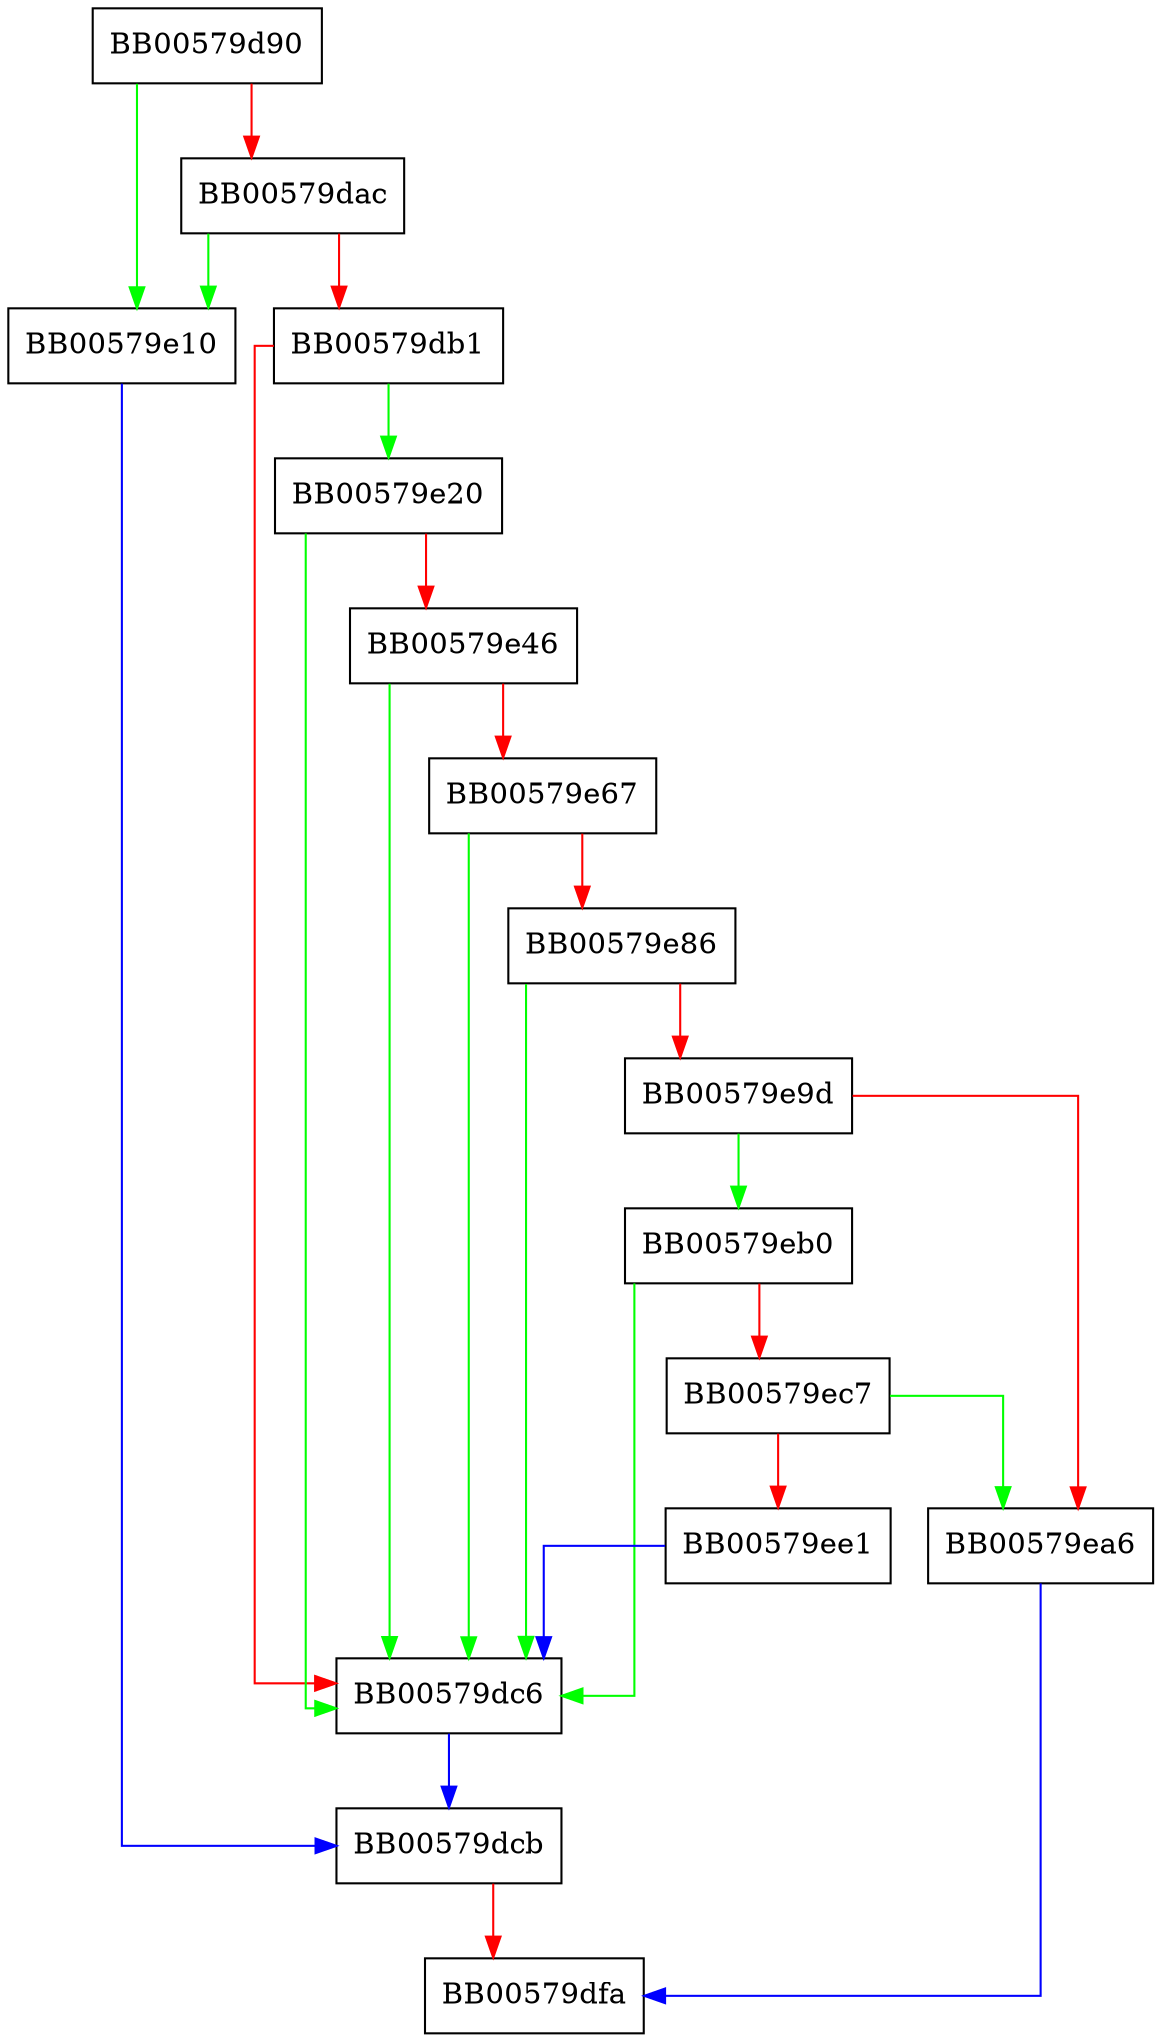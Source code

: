 digraph dh_public_print {
  node [shape="box"];
  graph [splines=ortho];
  BB00579d90 -> BB00579e10 [color="green"];
  BB00579d90 -> BB00579dac [color="red"];
  BB00579dac -> BB00579e10 [color="green"];
  BB00579dac -> BB00579db1 [color="red"];
  BB00579db1 -> BB00579e20 [color="green"];
  BB00579db1 -> BB00579dc6 [color="red"];
  BB00579dc6 -> BB00579dcb [color="blue"];
  BB00579dcb -> BB00579dfa [color="red"];
  BB00579e10 -> BB00579dcb [color="blue"];
  BB00579e20 -> BB00579dc6 [color="green"];
  BB00579e20 -> BB00579e46 [color="red"];
  BB00579e46 -> BB00579dc6 [color="green"];
  BB00579e46 -> BB00579e67 [color="red"];
  BB00579e67 -> BB00579dc6 [color="green"];
  BB00579e67 -> BB00579e86 [color="red"];
  BB00579e86 -> BB00579dc6 [color="green"];
  BB00579e86 -> BB00579e9d [color="red"];
  BB00579e9d -> BB00579eb0 [color="green"];
  BB00579e9d -> BB00579ea6 [color="red"];
  BB00579ea6 -> BB00579dfa [color="blue"];
  BB00579eb0 -> BB00579dc6 [color="green"];
  BB00579eb0 -> BB00579ec7 [color="red"];
  BB00579ec7 -> BB00579ea6 [color="green"];
  BB00579ec7 -> BB00579ee1 [color="red"];
  BB00579ee1 -> BB00579dc6 [color="blue"];
}